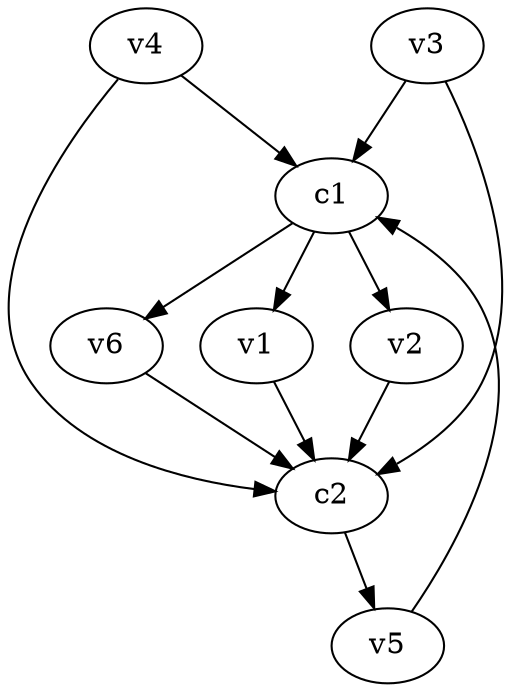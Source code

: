 strict digraph  {
c1;
c2;
v1;
v2;
v3;
v4;
v5;
v6;
c1 -> v6  [weight=1];
c1 -> v1  [weight=1];
c1 -> v2  [weight=1];
c2 -> v5  [weight=1];
v1 -> c2  [weight=1];
v2 -> c2  [weight=1];
v3 -> c2  [weight=1];
v3 -> c1  [weight=1];
v4 -> c2  [weight=1];
v4 -> c1  [weight=1];
v5 -> c1  [weight=1];
v6 -> c2  [weight=1];
}
